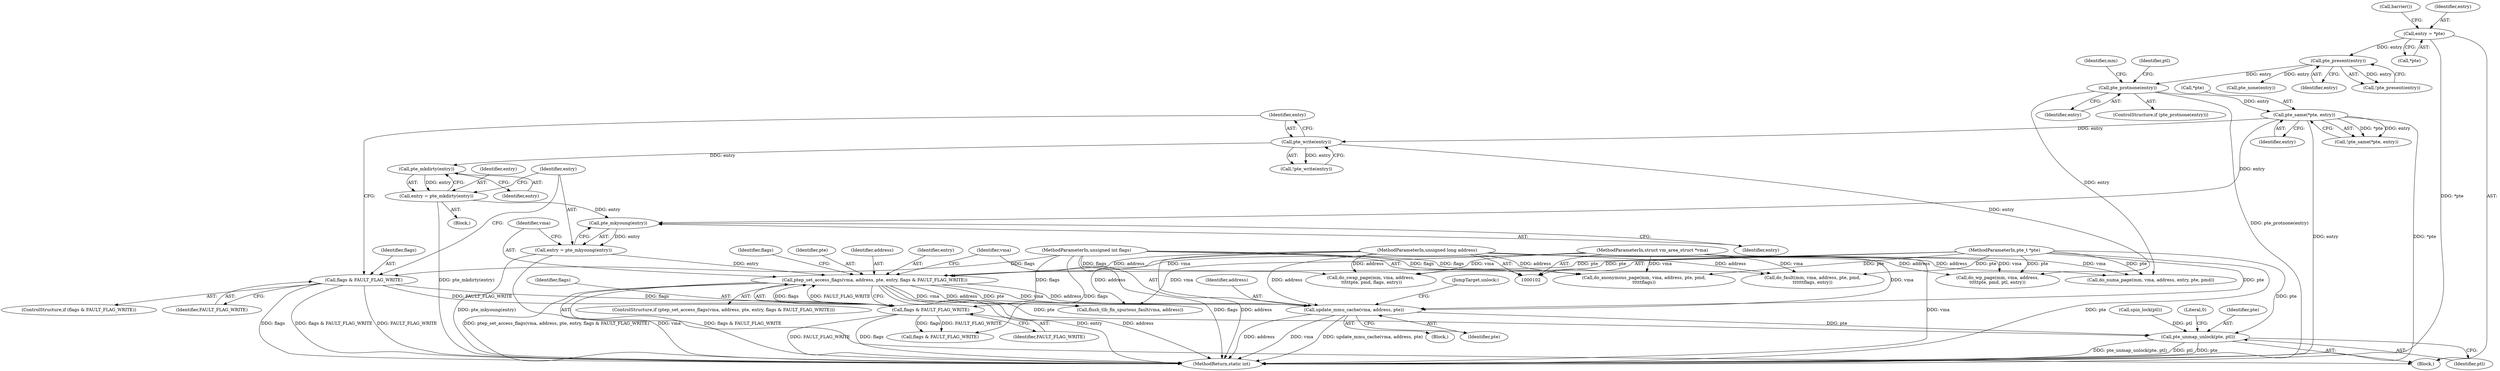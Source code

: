 digraph "0_linux_6b7339f4c31ad69c8e9c0b2859276e22cf72176d_1@API" {
"1000218" [label="(Call,update_mmu_cache(vma, address, pte))"];
"1000209" [label="(Call,ptep_set_access_flags(vma, address, pte, entry, flags & FAULT_FLAG_WRITE))"];
"1000104" [label="(MethodParameterIn,struct vm_area_struct *vma)"];
"1000105" [label="(MethodParameterIn,unsigned long address)"];
"1000106" [label="(MethodParameterIn,pte_t *pte)"];
"1000204" [label="(Call,entry = pte_mkyoung(entry))"];
"1000206" [label="(Call,pte_mkyoung(entry))"];
"1000200" [label="(Call,entry = pte_mkdirty(entry))"];
"1000202" [label="(Call,pte_mkdirty(entry))"];
"1000189" [label="(Call,pte_write(entry))"];
"1000177" [label="(Call,pte_same(*pte, entry))"];
"1000157" [label="(Call,pte_protnone(entry))"];
"1000119" [label="(Call,pte_present(entry))"];
"1000112" [label="(Call,entry = *pte)"];
"1000214" [label="(Call,flags & FAULT_FLAG_WRITE)"];
"1000183" [label="(Call,flags & FAULT_FLAG_WRITE)"];
"1000108" [label="(MethodParameterIn,unsigned int flags)"];
"1000232" [label="(Call,pte_unmap_unlock(pte, ptl))"];
"1000209" [label="(Call,ptep_set_access_flags(vma, address, pte, entry, flags & FAULT_FLAG_WRITE))"];
"1000204" [label="(Call,entry = pte_mkyoung(entry))"];
"1000116" [label="(Call,barrier())"];
"1000190" [label="(Identifier,entry)"];
"1000161" [label="(Identifier,mm)"];
"1000177" [label="(Call,pte_same(*pte, entry))"];
"1000192" [label="(Call,do_wp_page(mm, vma, address,\n\t\t\t\t\tpte, pmd, ptl, entry))"];
"1000226" [label="(Identifier,flags)"];
"1000156" [label="(ControlStructure,if (pte_protnone(entry)))"];
"1000114" [label="(Call,*pte)"];
"1000220" [label="(Identifier,address)"];
"1000168" [label="(Identifier,ptl)"];
"1000218" [label="(Call,update_mmu_cache(vma, address, pte))"];
"1000200" [label="(Call,entry = pte_mkdirty(entry))"];
"1000186" [label="(Block,)"];
"1000118" [label="(Call,!pte_present(entry))"];
"1000210" [label="(Identifier,vma)"];
"1000123" [label="(Call,pte_none(entry))"];
"1000184" [label="(Identifier,flags)"];
"1000203" [label="(Identifier,entry)"];
"1000212" [label="(Identifier,pte)"];
"1000119" [label="(Call,pte_present(entry))"];
"1000182" [label="(ControlStructure,if (flags & FAULT_FLAG_WRITE))"];
"1000140" [label="(Call,do_anonymous_page(mm, vma, address, pte, pmd,\n\t\t\t\t\tflags))"];
"1000120" [label="(Identifier,entry)"];
"1000105" [label="(MethodParameterIn,unsigned long address)"];
"1000219" [label="(Identifier,vma)"];
"1000211" [label="(Identifier,address)"];
"1000217" [label="(Block,)"];
"1000234" [label="(Identifier,ptl)"];
"1000214" [label="(Call,flags & FAULT_FLAG_WRITE)"];
"1000157" [label="(Call,pte_protnone(entry))"];
"1000183" [label="(Call,flags & FAULT_FLAG_WRITE)"];
"1000108" [label="(MethodParameterIn,unsigned int flags)"];
"1000178" [label="(Call,*pte)"];
"1000205" [label="(Identifier,entry)"];
"1000201" [label="(Identifier,entry)"];
"1000236" [label="(Literal,0)"];
"1000189" [label="(Call,pte_write(entry))"];
"1000176" [label="(Call,!pte_same(*pte, entry))"];
"1000213" [label="(Identifier,entry)"];
"1000233" [label="(Identifier,pte)"];
"1000106" [label="(MethodParameterIn,pte_t *pte)"];
"1000112" [label="(Call,entry = *pte)"];
"1000221" [label="(Identifier,pte)"];
"1000231" [label="(JumpTarget,unlock:)"];
"1000215" [label="(Identifier,flags)"];
"1000237" [label="(MethodReturn,static int)"];
"1000206" [label="(Call,pte_mkyoung(entry))"];
"1000158" [label="(Identifier,entry)"];
"1000148" [label="(Call,do_swap_page(mm, vma, address,\n \t\t\t\t\tpte, pmd, flags, entry))"];
"1000228" [label="(Call,flush_tlb_fix_spurious_fault(vma, address))"];
"1000180" [label="(Identifier,entry)"];
"1000113" [label="(Identifier,entry)"];
"1000109" [label="(Block,)"];
"1000232" [label="(Call,pte_unmap_unlock(pte, ptl))"];
"1000225" [label="(Call,flags & FAULT_FLAG_WRITE)"];
"1000208" [label="(ControlStructure,if (ptep_set_access_flags(vma, address, pte, entry, flags & FAULT_FLAG_WRITE)))"];
"1000188" [label="(Call,!pte_write(entry))"];
"1000216" [label="(Identifier,FAULT_FLAG_WRITE)"];
"1000160" [label="(Call,do_numa_page(mm, vma, address, entry, pte, pmd))"];
"1000172" [label="(Call,spin_lock(ptl))"];
"1000202" [label="(Call,pte_mkdirty(entry))"];
"1000131" [label="(Call,do_fault(mm, vma, address, pte, pmd,\n\t\t\t\t\t\tflags, entry))"];
"1000104" [label="(MethodParameterIn,struct vm_area_struct *vma)"];
"1000185" [label="(Identifier,FAULT_FLAG_WRITE)"];
"1000207" [label="(Identifier,entry)"];
"1000218" -> "1000217"  [label="AST: "];
"1000218" -> "1000221"  [label="CFG: "];
"1000219" -> "1000218"  [label="AST: "];
"1000220" -> "1000218"  [label="AST: "];
"1000221" -> "1000218"  [label="AST: "];
"1000231" -> "1000218"  [label="CFG: "];
"1000218" -> "1000237"  [label="DDG: vma"];
"1000218" -> "1000237"  [label="DDG: update_mmu_cache(vma, address, pte)"];
"1000218" -> "1000237"  [label="DDG: address"];
"1000209" -> "1000218"  [label="DDG: vma"];
"1000209" -> "1000218"  [label="DDG: address"];
"1000209" -> "1000218"  [label="DDG: pte"];
"1000104" -> "1000218"  [label="DDG: vma"];
"1000105" -> "1000218"  [label="DDG: address"];
"1000106" -> "1000218"  [label="DDG: pte"];
"1000218" -> "1000232"  [label="DDG: pte"];
"1000209" -> "1000208"  [label="AST: "];
"1000209" -> "1000214"  [label="CFG: "];
"1000210" -> "1000209"  [label="AST: "];
"1000211" -> "1000209"  [label="AST: "];
"1000212" -> "1000209"  [label="AST: "];
"1000213" -> "1000209"  [label="AST: "];
"1000214" -> "1000209"  [label="AST: "];
"1000219" -> "1000209"  [label="CFG: "];
"1000226" -> "1000209"  [label="CFG: "];
"1000209" -> "1000237"  [label="DDG: ptep_set_access_flags(vma, address, pte, entry, flags & FAULT_FLAG_WRITE)"];
"1000209" -> "1000237"  [label="DDG: vma"];
"1000209" -> "1000237"  [label="DDG: flags & FAULT_FLAG_WRITE"];
"1000209" -> "1000237"  [label="DDG: entry"];
"1000209" -> "1000237"  [label="DDG: address"];
"1000104" -> "1000209"  [label="DDG: vma"];
"1000105" -> "1000209"  [label="DDG: address"];
"1000106" -> "1000209"  [label="DDG: pte"];
"1000204" -> "1000209"  [label="DDG: entry"];
"1000214" -> "1000209"  [label="DDG: flags"];
"1000214" -> "1000209"  [label="DDG: FAULT_FLAG_WRITE"];
"1000209" -> "1000228"  [label="DDG: vma"];
"1000209" -> "1000228"  [label="DDG: address"];
"1000209" -> "1000232"  [label="DDG: pte"];
"1000104" -> "1000102"  [label="AST: "];
"1000104" -> "1000237"  [label="DDG: vma"];
"1000104" -> "1000131"  [label="DDG: vma"];
"1000104" -> "1000140"  [label="DDG: vma"];
"1000104" -> "1000148"  [label="DDG: vma"];
"1000104" -> "1000160"  [label="DDG: vma"];
"1000104" -> "1000192"  [label="DDG: vma"];
"1000104" -> "1000228"  [label="DDG: vma"];
"1000105" -> "1000102"  [label="AST: "];
"1000105" -> "1000237"  [label="DDG: address"];
"1000105" -> "1000131"  [label="DDG: address"];
"1000105" -> "1000140"  [label="DDG: address"];
"1000105" -> "1000148"  [label="DDG: address"];
"1000105" -> "1000160"  [label="DDG: address"];
"1000105" -> "1000192"  [label="DDG: address"];
"1000105" -> "1000228"  [label="DDG: address"];
"1000106" -> "1000102"  [label="AST: "];
"1000106" -> "1000237"  [label="DDG: pte"];
"1000106" -> "1000131"  [label="DDG: pte"];
"1000106" -> "1000140"  [label="DDG: pte"];
"1000106" -> "1000148"  [label="DDG: pte"];
"1000106" -> "1000160"  [label="DDG: pte"];
"1000106" -> "1000192"  [label="DDG: pte"];
"1000106" -> "1000232"  [label="DDG: pte"];
"1000204" -> "1000109"  [label="AST: "];
"1000204" -> "1000206"  [label="CFG: "];
"1000205" -> "1000204"  [label="AST: "];
"1000206" -> "1000204"  [label="AST: "];
"1000210" -> "1000204"  [label="CFG: "];
"1000204" -> "1000237"  [label="DDG: pte_mkyoung(entry)"];
"1000206" -> "1000204"  [label="DDG: entry"];
"1000206" -> "1000207"  [label="CFG: "];
"1000207" -> "1000206"  [label="AST: "];
"1000200" -> "1000206"  [label="DDG: entry"];
"1000177" -> "1000206"  [label="DDG: entry"];
"1000200" -> "1000186"  [label="AST: "];
"1000200" -> "1000202"  [label="CFG: "];
"1000201" -> "1000200"  [label="AST: "];
"1000202" -> "1000200"  [label="AST: "];
"1000205" -> "1000200"  [label="CFG: "];
"1000200" -> "1000237"  [label="DDG: pte_mkdirty(entry)"];
"1000202" -> "1000200"  [label="DDG: entry"];
"1000202" -> "1000203"  [label="CFG: "];
"1000203" -> "1000202"  [label="AST: "];
"1000189" -> "1000202"  [label="DDG: entry"];
"1000189" -> "1000188"  [label="AST: "];
"1000189" -> "1000190"  [label="CFG: "];
"1000190" -> "1000189"  [label="AST: "];
"1000188" -> "1000189"  [label="CFG: "];
"1000189" -> "1000188"  [label="DDG: entry"];
"1000177" -> "1000189"  [label="DDG: entry"];
"1000189" -> "1000192"  [label="DDG: entry"];
"1000177" -> "1000176"  [label="AST: "];
"1000177" -> "1000180"  [label="CFG: "];
"1000178" -> "1000177"  [label="AST: "];
"1000180" -> "1000177"  [label="AST: "];
"1000176" -> "1000177"  [label="CFG: "];
"1000177" -> "1000237"  [label="DDG: *pte"];
"1000177" -> "1000237"  [label="DDG: entry"];
"1000177" -> "1000176"  [label="DDG: *pte"];
"1000177" -> "1000176"  [label="DDG: entry"];
"1000157" -> "1000177"  [label="DDG: entry"];
"1000157" -> "1000156"  [label="AST: "];
"1000157" -> "1000158"  [label="CFG: "];
"1000158" -> "1000157"  [label="AST: "];
"1000161" -> "1000157"  [label="CFG: "];
"1000168" -> "1000157"  [label="CFG: "];
"1000157" -> "1000237"  [label="DDG: pte_protnone(entry)"];
"1000119" -> "1000157"  [label="DDG: entry"];
"1000157" -> "1000160"  [label="DDG: entry"];
"1000119" -> "1000118"  [label="AST: "];
"1000119" -> "1000120"  [label="CFG: "];
"1000120" -> "1000119"  [label="AST: "];
"1000118" -> "1000119"  [label="CFG: "];
"1000119" -> "1000118"  [label="DDG: entry"];
"1000112" -> "1000119"  [label="DDG: entry"];
"1000119" -> "1000123"  [label="DDG: entry"];
"1000112" -> "1000109"  [label="AST: "];
"1000112" -> "1000114"  [label="CFG: "];
"1000113" -> "1000112"  [label="AST: "];
"1000114" -> "1000112"  [label="AST: "];
"1000116" -> "1000112"  [label="CFG: "];
"1000112" -> "1000237"  [label="DDG: *pte"];
"1000214" -> "1000216"  [label="CFG: "];
"1000215" -> "1000214"  [label="AST: "];
"1000216" -> "1000214"  [label="AST: "];
"1000214" -> "1000237"  [label="DDG: FAULT_FLAG_WRITE"];
"1000214" -> "1000237"  [label="DDG: flags"];
"1000183" -> "1000214"  [label="DDG: flags"];
"1000183" -> "1000214"  [label="DDG: FAULT_FLAG_WRITE"];
"1000108" -> "1000214"  [label="DDG: flags"];
"1000214" -> "1000225"  [label="DDG: flags"];
"1000214" -> "1000225"  [label="DDG: FAULT_FLAG_WRITE"];
"1000183" -> "1000182"  [label="AST: "];
"1000183" -> "1000185"  [label="CFG: "];
"1000184" -> "1000183"  [label="AST: "];
"1000185" -> "1000183"  [label="AST: "];
"1000190" -> "1000183"  [label="CFG: "];
"1000205" -> "1000183"  [label="CFG: "];
"1000183" -> "1000237"  [label="DDG: FAULT_FLAG_WRITE"];
"1000183" -> "1000237"  [label="DDG: flags"];
"1000183" -> "1000237"  [label="DDG: flags & FAULT_FLAG_WRITE"];
"1000108" -> "1000183"  [label="DDG: flags"];
"1000108" -> "1000102"  [label="AST: "];
"1000108" -> "1000237"  [label="DDG: flags"];
"1000108" -> "1000131"  [label="DDG: flags"];
"1000108" -> "1000140"  [label="DDG: flags"];
"1000108" -> "1000148"  [label="DDG: flags"];
"1000108" -> "1000225"  [label="DDG: flags"];
"1000232" -> "1000109"  [label="AST: "];
"1000232" -> "1000234"  [label="CFG: "];
"1000233" -> "1000232"  [label="AST: "];
"1000234" -> "1000232"  [label="AST: "];
"1000236" -> "1000232"  [label="CFG: "];
"1000232" -> "1000237"  [label="DDG: pte"];
"1000232" -> "1000237"  [label="DDG: pte_unmap_unlock(pte, ptl)"];
"1000232" -> "1000237"  [label="DDG: ptl"];
"1000172" -> "1000232"  [label="DDG: ptl"];
}
